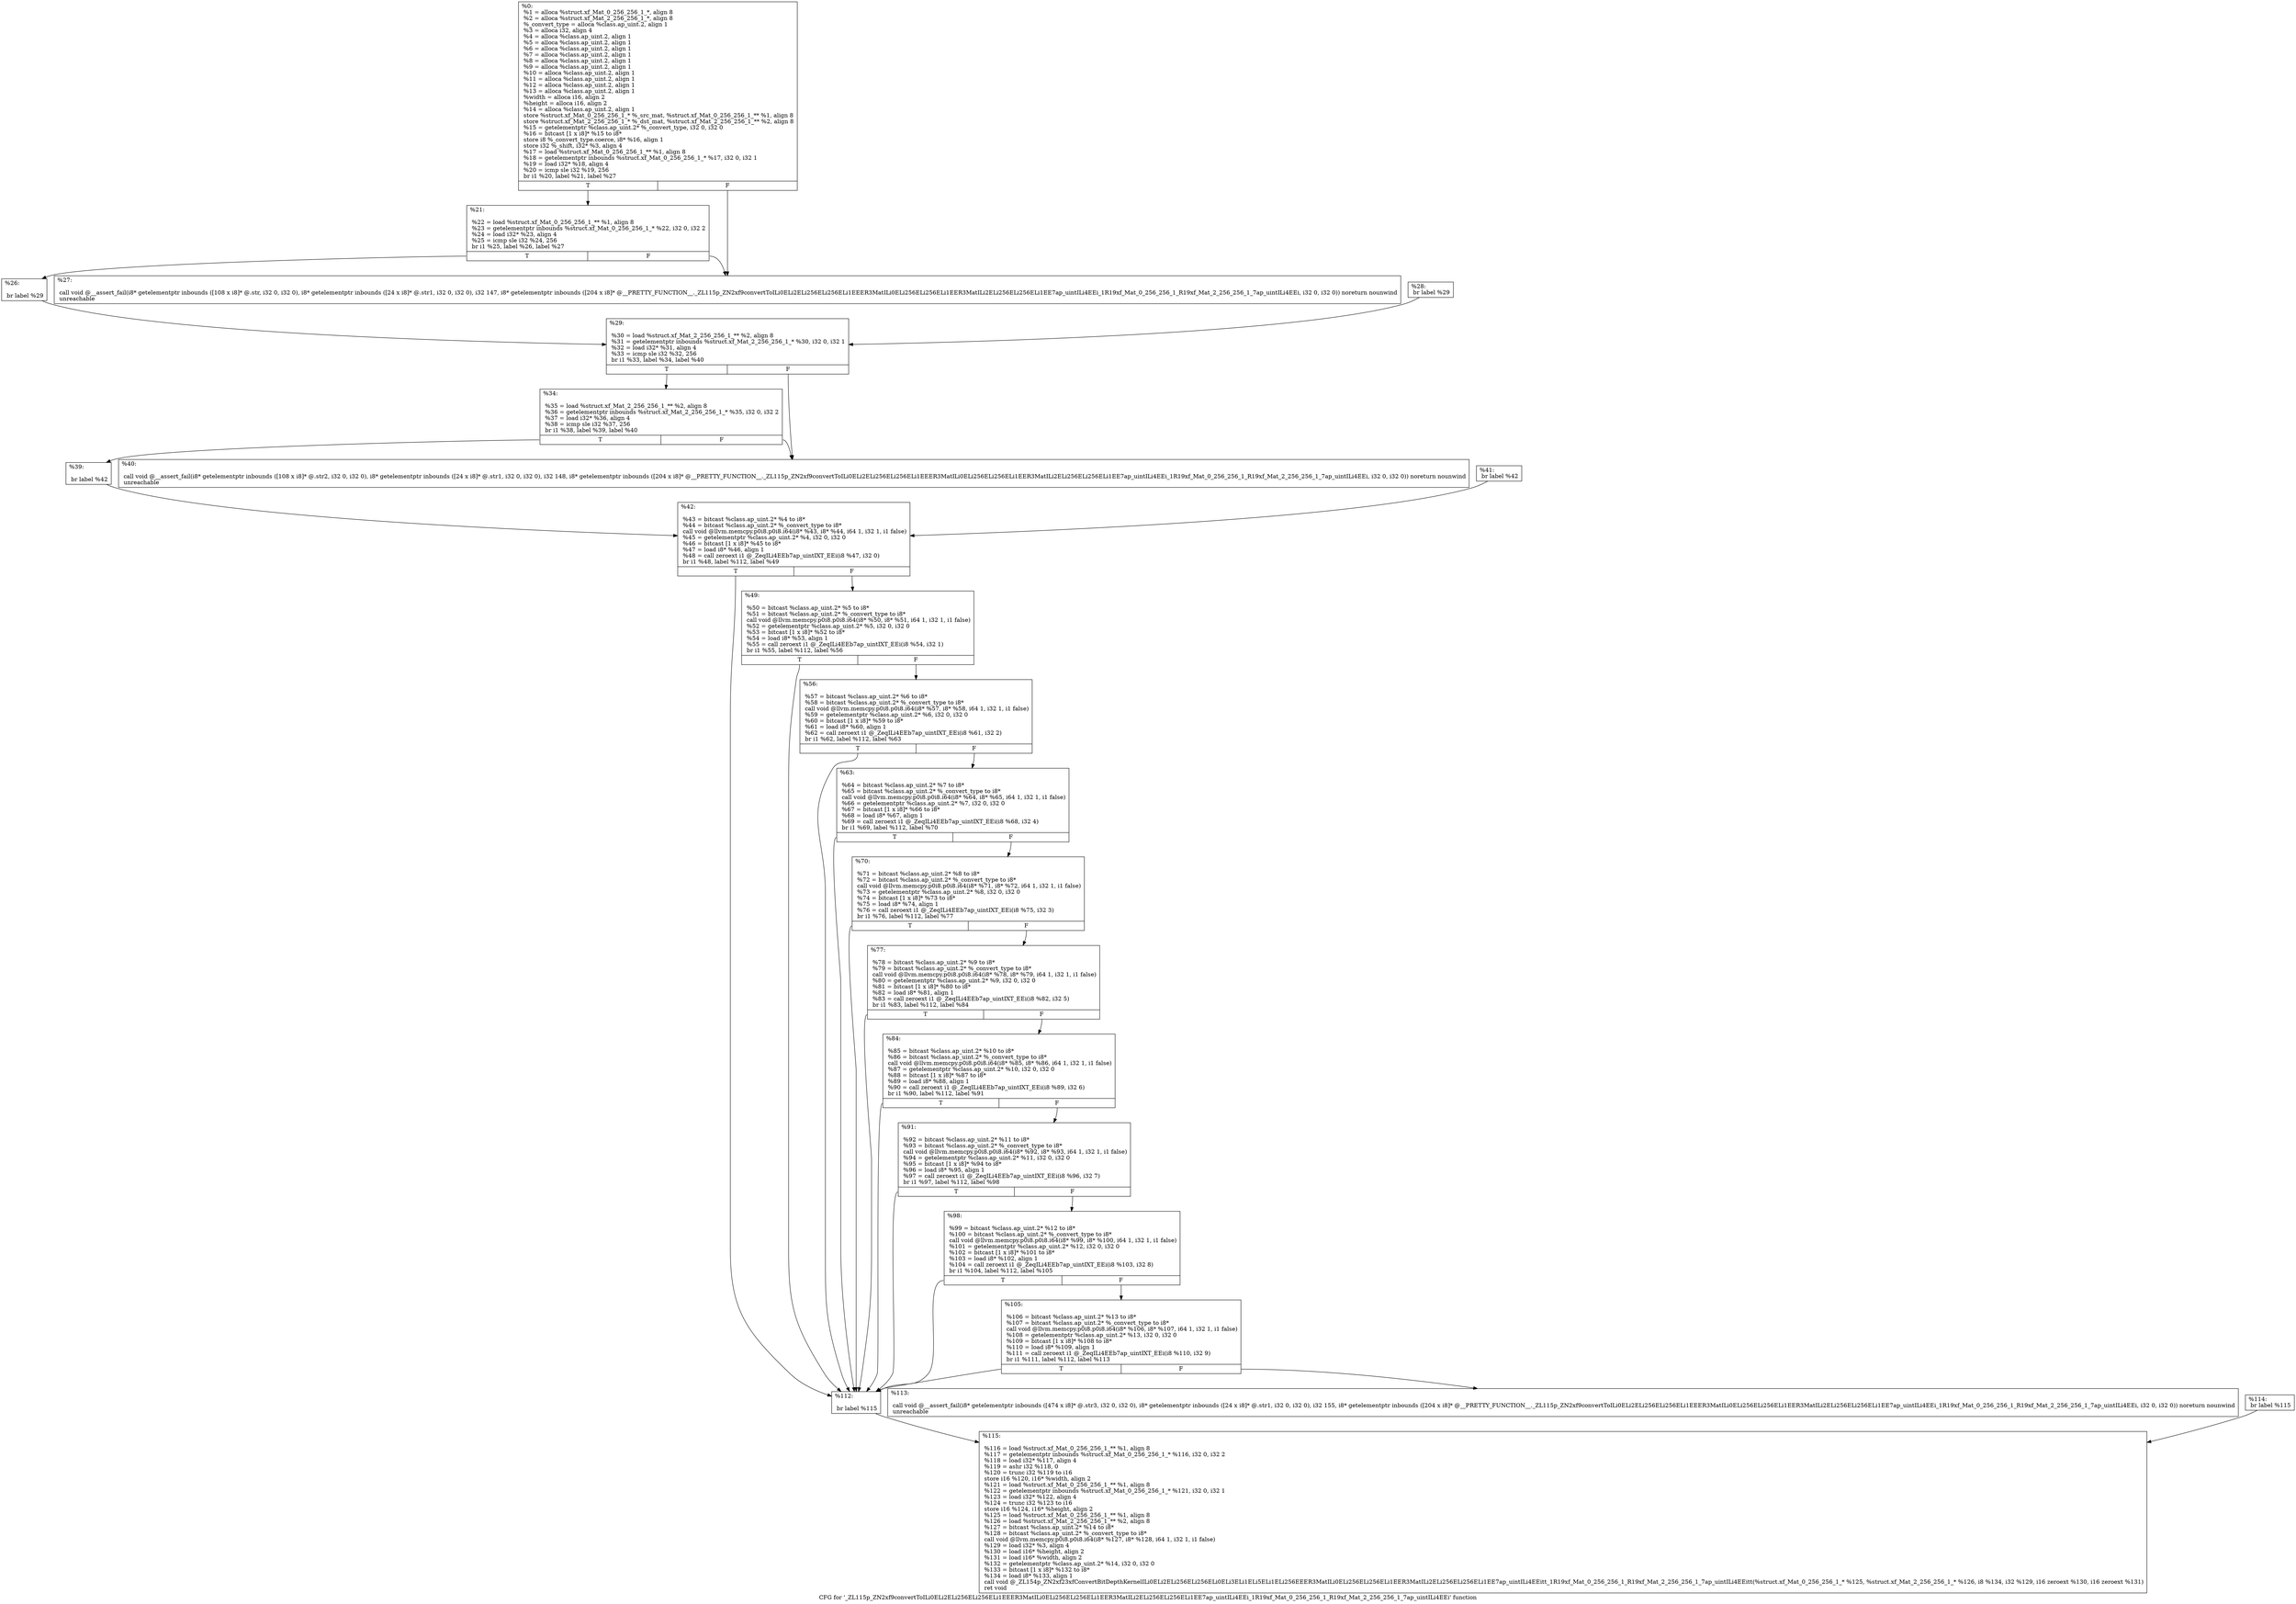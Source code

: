 digraph "CFG for '_ZL115p_ZN2xf9convertToILi0ELi2ELi256ELi256ELi1EEER3MatILi0ELi256ELi256ELi1EER3MatILi2ELi256ELi256ELi1EE7ap_uintILi4EEi_1R19xf_Mat_0_256_256_1_R19xf_Mat_2_256_256_1_7ap_uintILi4EEi' function" {
	label="CFG for '_ZL115p_ZN2xf9convertToILi0ELi2ELi256ELi256ELi1EEER3MatILi0ELi256ELi256ELi1EER3MatILi2ELi256ELi256ELi1EE7ap_uintILi4EEi_1R19xf_Mat_0_256_256_1_R19xf_Mat_2_256_256_1_7ap_uintILi4EEi' function";

	Node0x22bdea0 [shape=record,label="{%0:\l  %1 = alloca %struct.xf_Mat_0_256_256_1_*, align 8\l  %2 = alloca %struct.xf_Mat_2_256_256_1_*, align 8\l  %_convert_type = alloca %class.ap_uint.2, align 1\l  %3 = alloca i32, align 4\l  %4 = alloca %class.ap_uint.2, align 1\l  %5 = alloca %class.ap_uint.2, align 1\l  %6 = alloca %class.ap_uint.2, align 1\l  %7 = alloca %class.ap_uint.2, align 1\l  %8 = alloca %class.ap_uint.2, align 1\l  %9 = alloca %class.ap_uint.2, align 1\l  %10 = alloca %class.ap_uint.2, align 1\l  %11 = alloca %class.ap_uint.2, align 1\l  %12 = alloca %class.ap_uint.2, align 1\l  %13 = alloca %class.ap_uint.2, align 1\l  %width = alloca i16, align 2\l  %height = alloca i16, align 2\l  %14 = alloca %class.ap_uint.2, align 1\l  store %struct.xf_Mat_0_256_256_1_* %_src_mat, %struct.xf_Mat_0_256_256_1_** %1, align 8\l  store %struct.xf_Mat_2_256_256_1_* %_dst_mat, %struct.xf_Mat_2_256_256_1_** %2, align 8\l  %15 = getelementptr %class.ap_uint.2* %_convert_type, i32 0, i32 0\l  %16 = bitcast [1 x i8]* %15 to i8*\l  store i8 %_convert_type.coerce, i8* %16, align 1\l  store i32 %_shift, i32* %3, align 4\l  %17 = load %struct.xf_Mat_0_256_256_1_** %1, align 8\l  %18 = getelementptr inbounds %struct.xf_Mat_0_256_256_1_* %17, i32 0, i32 1\l  %19 = load i32* %18, align 4\l  %20 = icmp sle i32 %19, 256\l  br i1 %20, label %21, label %27\l|{<s0>T|<s1>F}}"];
	Node0x22bdea0:s0 -> Node0x22beca0;
	Node0x22bdea0:s1 -> Node0x22bed00;
	Node0x22beca0 [shape=record,label="{%21:\l\l  %22 = load %struct.xf_Mat_0_256_256_1_** %1, align 8\l  %23 = getelementptr inbounds %struct.xf_Mat_0_256_256_1_* %22, i32 0, i32 2\l  %24 = load i32* %23, align 4\l  %25 = icmp sle i32 %24, 256\l  br i1 %25, label %26, label %27\l|{<s0>T|<s1>F}}"];
	Node0x22beca0:s0 -> Node0x22bf050;
	Node0x22beca0:s1 -> Node0x22bed00;
	Node0x22bf050 [shape=record,label="{%26:\l\l  br label %29\l}"];
	Node0x22bf050 -> Node0x22bf160;
	Node0x22bed00 [shape=record,label="{%27:\l\l  call void @__assert_fail(i8* getelementptr inbounds ([108 x i8]* @.str, i32 0, i32 0), i8* getelementptr inbounds ([24 x i8]* @.str1, i32 0, i32 0), i32 147, i8* getelementptr inbounds ([204 x i8]* @__PRETTY_FUNCTION__._ZL115p_ZN2xf9convertToILi0ELi2ELi256ELi256ELi1EEER3MatILi0ELi256ELi256ELi1EER3MatILi2ELi256ELi256ELi1EE7ap_uintILi4EEi_1R19xf_Mat_0_256_256_1_R19xf_Mat_2_256_256_1_7ap_uintILi4EEi, i32 0, i32 0)) noreturn nounwind\l  unreachable\l}"];
	Node0x22bf7f0 [shape=record,label="{%28:                                                  \l  br label %29\l}"];
	Node0x22bf7f0 -> Node0x22bf160;
	Node0x22bf160 [shape=record,label="{%29:\l\l  %30 = load %struct.xf_Mat_2_256_256_1_** %2, align 8\l  %31 = getelementptr inbounds %struct.xf_Mat_2_256_256_1_* %30, i32 0, i32 1\l  %32 = load i32* %31, align 4\l  %33 = icmp sle i32 %32, 256\l  br i1 %33, label %34, label %40\l|{<s0>T|<s1>F}}"];
	Node0x22bf160:s0 -> Node0x22bfb10;
	Node0x22bf160:s1 -> Node0x22bfb70;
	Node0x22bfb10 [shape=record,label="{%34:\l\l  %35 = load %struct.xf_Mat_2_256_256_1_** %2, align 8\l  %36 = getelementptr inbounds %struct.xf_Mat_2_256_256_1_* %35, i32 0, i32 2\l  %37 = load i32* %36, align 4\l  %38 = icmp sle i32 %37, 256\l  br i1 %38, label %39, label %40\l|{<s0>T|<s1>F}}"];
	Node0x22bfb10:s0 -> Node0x22bfec0;
	Node0x22bfb10:s1 -> Node0x22bfb70;
	Node0x22bfec0 [shape=record,label="{%39:\l\l  br label %42\l}"];
	Node0x22bfec0 -> Node0x22bffd0;
	Node0x22bfb70 [shape=record,label="{%40:\l\l  call void @__assert_fail(i8* getelementptr inbounds ([108 x i8]* @.str2, i32 0, i32 0), i8* getelementptr inbounds ([24 x i8]* @.str1, i32 0, i32 0), i32 148, i8* getelementptr inbounds ([204 x i8]* @__PRETTY_FUNCTION__._ZL115p_ZN2xf9convertToILi0ELi2ELi256ELi256ELi1EEER3MatILi0ELi256ELi256ELi1EER3MatILi2ELi256ELi256ELi1EE7ap_uintILi4EEi_1R19xf_Mat_0_256_256_1_R19xf_Mat_2_256_256_1_7ap_uintILi4EEi, i32 0, i32 0)) noreturn nounwind\l  unreachable\l}"];
	Node0x22c03a0 [shape=record,label="{%41:                                                  \l  br label %42\l}"];
	Node0x22c03a0 -> Node0x22bffd0;
	Node0x22bffd0 [shape=record,label="{%42:\l\l  %43 = bitcast %class.ap_uint.2* %4 to i8*\l  %44 = bitcast %class.ap_uint.2* %_convert_type to i8*\l  call void @llvm.memcpy.p0i8.p0i8.i64(i8* %43, i8* %44, i64 1, i32 1, i1 false)\l  %45 = getelementptr %class.ap_uint.2* %4, i32 0, i32 0\l  %46 = bitcast [1 x i8]* %45 to i8*\l  %47 = load i8* %46, align 1\l  %48 = call zeroext i1 @_ZeqILi4EEb7ap_uintIXT_EEi(i8 %47, i32 0)\l  br i1 %48, label %112, label %49\l|{<s0>T|<s1>F}}"];
	Node0x22bffd0:s0 -> Node0x22c0fe0;
	Node0x22bffd0:s1 -> Node0x22c1080;
	Node0x22c1080 [shape=record,label="{%49:\l\l  %50 = bitcast %class.ap_uint.2* %5 to i8*\l  %51 = bitcast %class.ap_uint.2* %_convert_type to i8*\l  call void @llvm.memcpy.p0i8.p0i8.i64(i8* %50, i8* %51, i64 1, i32 1, i1 false)\l  %52 = getelementptr %class.ap_uint.2* %5, i32 0, i32 0\l  %53 = bitcast [1 x i8]* %52 to i8*\l  %54 = load i8* %53, align 1\l  %55 = call zeroext i1 @_ZeqILi4EEb7ap_uintIXT_EEi(i8 %54, i32 1)\l  br i1 %55, label %112, label %56\l|{<s0>T|<s1>F}}"];
	Node0x22c1080:s0 -> Node0x22c0fe0;
	Node0x22c1080:s1 -> Node0x22c1660;
	Node0x22c1660 [shape=record,label="{%56:\l\l  %57 = bitcast %class.ap_uint.2* %6 to i8*\l  %58 = bitcast %class.ap_uint.2* %_convert_type to i8*\l  call void @llvm.memcpy.p0i8.p0i8.i64(i8* %57, i8* %58, i64 1, i32 1, i1 false)\l  %59 = getelementptr %class.ap_uint.2* %6, i32 0, i32 0\l  %60 = bitcast [1 x i8]* %59 to i8*\l  %61 = load i8* %60, align 1\l  %62 = call zeroext i1 @_ZeqILi4EEb7ap_uintIXT_EEi(i8 %61, i32 2)\l  br i1 %62, label %112, label %63\l|{<s0>T|<s1>F}}"];
	Node0x22c1660:s0 -> Node0x22c0fe0;
	Node0x22c1660:s1 -> Node0x22c1c10;
	Node0x22c1c10 [shape=record,label="{%63:\l\l  %64 = bitcast %class.ap_uint.2* %7 to i8*\l  %65 = bitcast %class.ap_uint.2* %_convert_type to i8*\l  call void @llvm.memcpy.p0i8.p0i8.i64(i8* %64, i8* %65, i64 1, i32 1, i1 false)\l  %66 = getelementptr %class.ap_uint.2* %7, i32 0, i32 0\l  %67 = bitcast [1 x i8]* %66 to i8*\l  %68 = load i8* %67, align 1\l  %69 = call zeroext i1 @_ZeqILi4EEb7ap_uintIXT_EEi(i8 %68, i32 4)\l  br i1 %69, label %112, label %70\l|{<s0>T|<s1>F}}"];
	Node0x22c1c10:s0 -> Node0x22c0fe0;
	Node0x22c1c10:s1 -> Node0x22c2590;
	Node0x22c2590 [shape=record,label="{%70:\l\l  %71 = bitcast %class.ap_uint.2* %8 to i8*\l  %72 = bitcast %class.ap_uint.2* %_convert_type to i8*\l  call void @llvm.memcpy.p0i8.p0i8.i64(i8* %71, i8* %72, i64 1, i32 1, i1 false)\l  %73 = getelementptr %class.ap_uint.2* %8, i32 0, i32 0\l  %74 = bitcast [1 x i8]* %73 to i8*\l  %75 = load i8* %74, align 1\l  %76 = call zeroext i1 @_ZeqILi4EEb7ap_uintIXT_EEi(i8 %75, i32 3)\l  br i1 %76, label %112, label %77\l|{<s0>T|<s1>F}}"];
	Node0x22c2590:s0 -> Node0x22c0fe0;
	Node0x22c2590:s1 -> Node0x22c2b50;
	Node0x22c2b50 [shape=record,label="{%77:\l\l  %78 = bitcast %class.ap_uint.2* %9 to i8*\l  %79 = bitcast %class.ap_uint.2* %_convert_type to i8*\l  call void @llvm.memcpy.p0i8.p0i8.i64(i8* %78, i8* %79, i64 1, i32 1, i1 false)\l  %80 = getelementptr %class.ap_uint.2* %9, i32 0, i32 0\l  %81 = bitcast [1 x i8]* %80 to i8*\l  %82 = load i8* %81, align 1\l  %83 = call zeroext i1 @_ZeqILi4EEb7ap_uintIXT_EEi(i8 %82, i32 5)\l  br i1 %83, label %112, label %84\l|{<s0>T|<s1>F}}"];
	Node0x22c2b50:s0 -> Node0x22c0fe0;
	Node0x22c2b50:s1 -> Node0x22c3110;
	Node0x22c3110 [shape=record,label="{%84:\l\l  %85 = bitcast %class.ap_uint.2* %10 to i8*\l  %86 = bitcast %class.ap_uint.2* %_convert_type to i8*\l  call void @llvm.memcpy.p0i8.p0i8.i64(i8* %85, i8* %86, i64 1, i32 1, i1 false)\l  %87 = getelementptr %class.ap_uint.2* %10, i32 0, i32 0\l  %88 = bitcast [1 x i8]* %87 to i8*\l  %89 = load i8* %88, align 1\l  %90 = call zeroext i1 @_ZeqILi4EEb7ap_uintIXT_EEi(i8 %89, i32 6)\l  br i1 %90, label %112, label %91\l|{<s0>T|<s1>F}}"];
	Node0x22c3110:s0 -> Node0x22c0fe0;
	Node0x22c3110:s1 -> Node0x22c36d0;
	Node0x22c36d0 [shape=record,label="{%91:\l\l  %92 = bitcast %class.ap_uint.2* %11 to i8*\l  %93 = bitcast %class.ap_uint.2* %_convert_type to i8*\l  call void @llvm.memcpy.p0i8.p0i8.i64(i8* %92, i8* %93, i64 1, i32 1, i1 false)\l  %94 = getelementptr %class.ap_uint.2* %11, i32 0, i32 0\l  %95 = bitcast [1 x i8]* %94 to i8*\l  %96 = load i8* %95, align 1\l  %97 = call zeroext i1 @_ZeqILi4EEb7ap_uintIXT_EEi(i8 %96, i32 7)\l  br i1 %97, label %112, label %98\l|{<s0>T|<s1>F}}"];
	Node0x22c36d0:s0 -> Node0x22c0fe0;
	Node0x22c36d0:s1 -> Node0x22c3c90;
	Node0x22c3c90 [shape=record,label="{%98:\l\l  %99 = bitcast %class.ap_uint.2* %12 to i8*\l  %100 = bitcast %class.ap_uint.2* %_convert_type to i8*\l  call void @llvm.memcpy.p0i8.p0i8.i64(i8* %99, i8* %100, i64 1, i32 1, i1 false)\l  %101 = getelementptr %class.ap_uint.2* %12, i32 0, i32 0\l  %102 = bitcast [1 x i8]* %101 to i8*\l  %103 = load i8* %102, align 1\l  %104 = call zeroext i1 @_ZeqILi4EEb7ap_uintIXT_EEi(i8 %103, i32 8)\l  br i1 %104, label %112, label %105\l|{<s0>T|<s1>F}}"];
	Node0x22c3c90:s0 -> Node0x22c0fe0;
	Node0x22c3c90:s1 -> Node0x22c4250;
	Node0x22c4250 [shape=record,label="{%105:\l\l  %106 = bitcast %class.ap_uint.2* %13 to i8*\l  %107 = bitcast %class.ap_uint.2* %_convert_type to i8*\l  call void @llvm.memcpy.p0i8.p0i8.i64(i8* %106, i8* %107, i64 1, i32 1, i1 false)\l  %108 = getelementptr %class.ap_uint.2* %13, i32 0, i32 0\l  %109 = bitcast [1 x i8]* %108 to i8*\l  %110 = load i8* %109, align 1\l  %111 = call zeroext i1 @_ZeqILi4EEb7ap_uintIXT_EEi(i8 %110, i32 9)\l  br i1 %111, label %112, label %113\l|{<s0>T|<s1>F}}"];
	Node0x22c4250:s0 -> Node0x22c0fe0;
	Node0x22c4250:s1 -> Node0x22c4810;
	Node0x22c0fe0 [shape=record,label="{%112:\l\l  br label %115\l}"];
	Node0x22c0fe0 -> Node0x22c4920;
	Node0x22c4810 [shape=record,label="{%113:\l\l  call void @__assert_fail(i8* getelementptr inbounds ([474 x i8]* @.str3, i32 0, i32 0), i8* getelementptr inbounds ([24 x i8]* @.str1, i32 0, i32 0), i32 155, i8* getelementptr inbounds ([204 x i8]* @__PRETTY_FUNCTION__._ZL115p_ZN2xf9convertToILi0ELi2ELi256ELi256ELi1EEER3MatILi0ELi256ELi256ELi1EER3MatILi2ELi256ELi256ELi1EE7ap_uintILi4EEi_1R19xf_Mat_0_256_256_1_R19xf_Mat_2_256_256_1_7ap_uintILi4EEi, i32 0, i32 0)) noreturn nounwind\l  unreachable\l}"];
	Node0x22c4c20 [shape=record,label="{%114:                                                  \l  br label %115\l}"];
	Node0x22c4c20 -> Node0x22c4920;
	Node0x22c4920 [shape=record,label="{%115:\l\l  %116 = load %struct.xf_Mat_0_256_256_1_** %1, align 8\l  %117 = getelementptr inbounds %struct.xf_Mat_0_256_256_1_* %116, i32 0, i32 2\l  %118 = load i32* %117, align 4\l  %119 = ashr i32 %118, 0\l  %120 = trunc i32 %119 to i16\l  store i16 %120, i16* %width, align 2\l  %121 = load %struct.xf_Mat_0_256_256_1_** %1, align 8\l  %122 = getelementptr inbounds %struct.xf_Mat_0_256_256_1_* %121, i32 0, i32 1\l  %123 = load i32* %122, align 4\l  %124 = trunc i32 %123 to i16\l  store i16 %124, i16* %height, align 2\l  %125 = load %struct.xf_Mat_0_256_256_1_** %1, align 8\l  %126 = load %struct.xf_Mat_2_256_256_1_** %2, align 8\l  %127 = bitcast %class.ap_uint.2* %14 to i8*\l  %128 = bitcast %class.ap_uint.2* %_convert_type to i8*\l  call void @llvm.memcpy.p0i8.p0i8.i64(i8* %127, i8* %128, i64 1, i32 1, i1 false)\l  %129 = load i32* %3, align 4\l  %130 = load i16* %height, align 2\l  %131 = load i16* %width, align 2\l  %132 = getelementptr %class.ap_uint.2* %14, i32 0, i32 0\l  %133 = bitcast [1 x i8]* %132 to i8*\l  %134 = load i8* %133, align 1\l  call void @_ZL154p_ZN2xf23xfConvertBitDepthKernelILi0ELi2ELi256ELi256ELi0ELi3ELi1ELi5ELi1ELi256EEER3MatILi0ELi256ELi256ELi1EER3MatILi2ELi256ELi256ELi1EE7ap_uintILi4EEitt_1R19xf_Mat_0_256_256_1_R19xf_Mat_2_256_256_1_7ap_uintILi4EEitt(%struct.xf_Mat_0_256_256_1_* %125, %struct.xf_Mat_2_256_256_1_* %126, i8 %134, i32 %129, i16 zeroext %130, i16 zeroext %131)\l  ret void\l}"];
}
